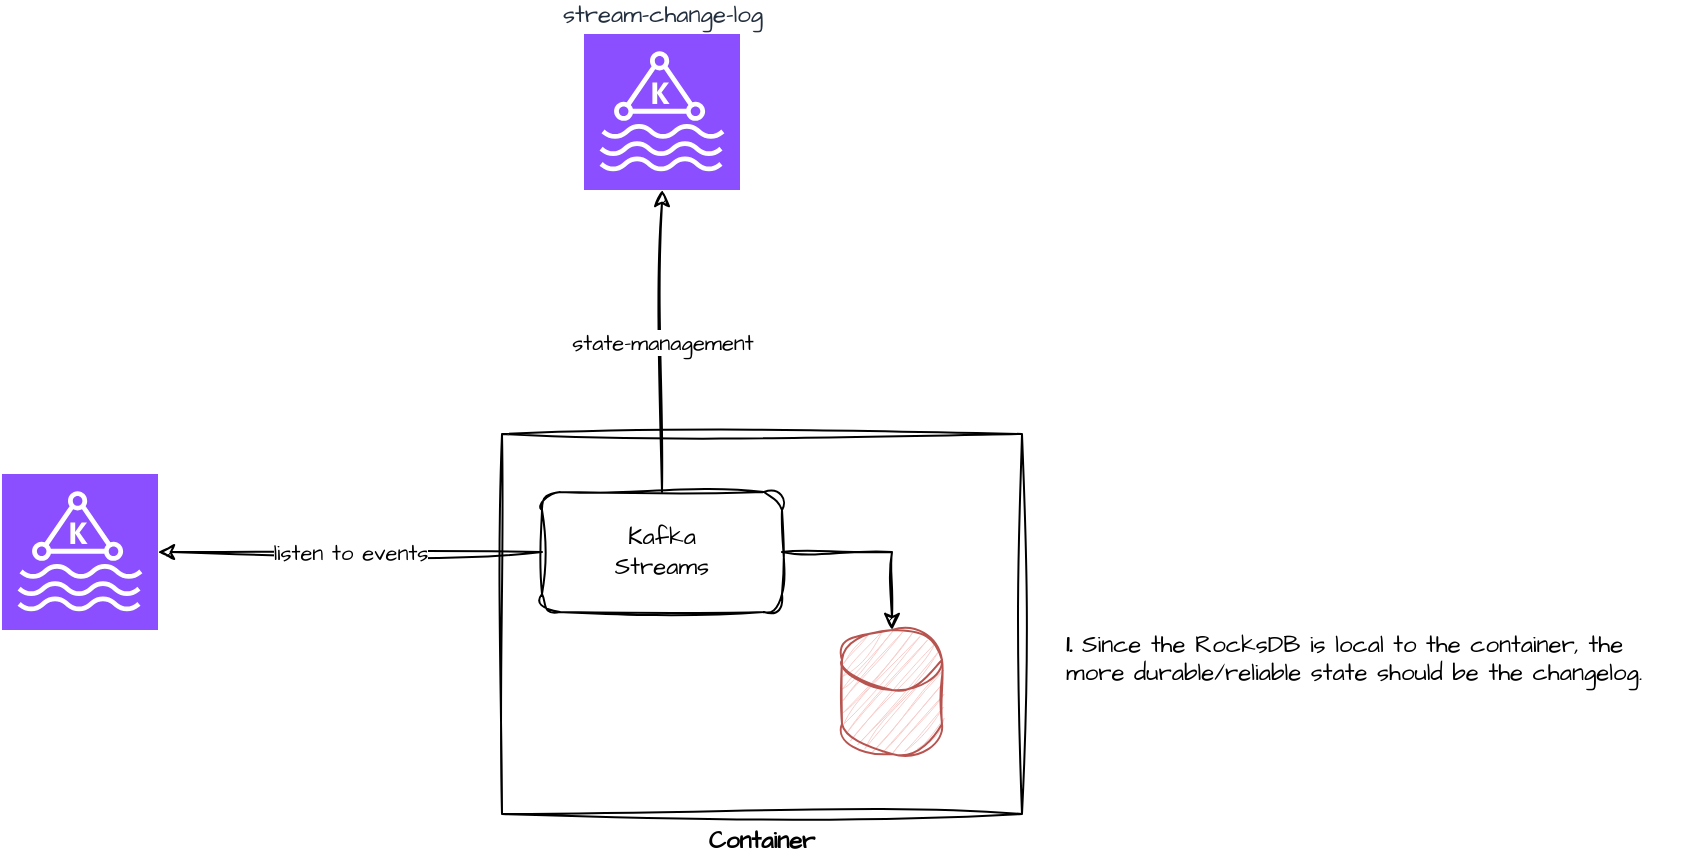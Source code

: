 <mxfile version="24.4.13" type="device" pages="2">
  <diagram name="Page-1" id="qOdK2vk6l0m_vYxS_rFG">
    <mxGraphModel dx="1430" dy="837" grid="1" gridSize="10" guides="1" tooltips="1" connect="1" arrows="1" fold="1" page="1" pageScale="1" pageWidth="827" pageHeight="1169" math="0" shadow="0">
      <root>
        <mxCell id="0" />
        <mxCell id="1" parent="0" />
        <mxCell id="Ek50FbaZ9vEGKxoU97t9-4" value="Container" style="rounded=0;whiteSpace=wrap;html=1;sketch=1;hachureGap=4;jiggle=2;curveFitting=1;fontFamily=Architects Daughter;fontSource=https%3A%2F%2Ffonts.googleapis.com%2Fcss%3Ffamily%3DArchitects%2BDaughter;fontStyle=1;labelPosition=center;verticalLabelPosition=bottom;align=center;verticalAlign=top;" vertex="1" parent="1">
          <mxGeometry x="260" y="270" width="260" height="190" as="geometry" />
        </mxCell>
        <mxCell id="Ek50FbaZ9vEGKxoU97t9-1" value="" style="sketch=0;points=[[0,0,0],[0.25,0,0],[0.5,0,0],[0.75,0,0],[1,0,0],[0,1,0],[0.25,1,0],[0.5,1,0],[0.75,1,0],[1,1,0],[0,0.25,0],[0,0.5,0],[0,0.75,0],[1,0.25,0],[1,0.5,0],[1,0.75,0]];outlineConnect=0;fontColor=#232F3E;fillColor=#8C4FFF;strokeColor=#ffffff;dashed=0;verticalLabelPosition=bottom;verticalAlign=top;align=center;html=1;fontSize=12;fontStyle=0;aspect=fixed;shape=mxgraph.aws4.resourceIcon;resIcon=mxgraph.aws4.managed_streaming_for_kafka;hachureGap=4;jiggle=2;curveFitting=1;fontFamily=Architects Daughter;fontSource=https%3A%2F%2Ffonts.googleapis.com%2Fcss%3Ffamily%3DArchitects%2BDaughter;" vertex="1" parent="1">
          <mxGeometry x="10" y="290" width="78" height="78" as="geometry" />
        </mxCell>
        <mxCell id="Ek50FbaZ9vEGKxoU97t9-3" value="listen to events" style="edgeStyle=orthogonalEdgeStyle;rounded=0;sketch=1;hachureGap=4;jiggle=2;curveFitting=1;orthogonalLoop=1;jettySize=auto;html=1;fontFamily=Architects Daughter;fontSource=https%3A%2F%2Ffonts.googleapis.com%2Fcss%3Ffamily%3DArchitects%2BDaughter;" edge="1" parent="1" source="Ek50FbaZ9vEGKxoU97t9-2" target="Ek50FbaZ9vEGKxoU97t9-1">
          <mxGeometry relative="1" as="geometry" />
        </mxCell>
        <mxCell id="Ek50FbaZ9vEGKxoU97t9-8" value="state-management" style="edgeStyle=orthogonalEdgeStyle;rounded=0;sketch=1;hachureGap=4;jiggle=2;curveFitting=1;orthogonalLoop=1;jettySize=auto;html=1;fontFamily=Architects Daughter;fontSource=https%3A%2F%2Ffonts.googleapis.com%2Fcss%3Ffamily%3DArchitects%2BDaughter;" edge="1" parent="1" source="Ek50FbaZ9vEGKxoU97t9-2" target="Ek50FbaZ9vEGKxoU97t9-7">
          <mxGeometry relative="1" as="geometry" />
        </mxCell>
        <mxCell id="Ek50FbaZ9vEGKxoU97t9-2" value="Kafka&lt;div&gt;Streams&lt;/div&gt;" style="rounded=1;whiteSpace=wrap;html=1;sketch=1;hachureGap=4;jiggle=2;curveFitting=1;fontFamily=Architects Daughter;fontSource=https%3A%2F%2Ffonts.googleapis.com%2Fcss%3Ffamily%3DArchitects%2BDaughter;" vertex="1" parent="1">
          <mxGeometry x="280" y="299" width="120" height="60" as="geometry" />
        </mxCell>
        <mxCell id="Ek50FbaZ9vEGKxoU97t9-5" value="" style="shape=cylinder3;whiteSpace=wrap;html=1;boundedLbl=1;backgroundOutline=1;size=15;sketch=1;hachureGap=4;jiggle=2;curveFitting=1;fontFamily=Architects Daughter;fontSource=https%3A%2F%2Ffonts.googleapis.com%2Fcss%3Ffamily%3DArchitects%2BDaughter;fillColor=#f8cecc;strokeColor=#b85450;" vertex="1" parent="1">
          <mxGeometry x="430" y="368" width="50" height="62" as="geometry" />
        </mxCell>
        <mxCell id="Ek50FbaZ9vEGKxoU97t9-6" style="edgeStyle=orthogonalEdgeStyle;rounded=0;sketch=1;hachureGap=4;jiggle=2;curveFitting=1;orthogonalLoop=1;jettySize=auto;html=1;entryX=0.5;entryY=0;entryDx=0;entryDy=0;entryPerimeter=0;fontFamily=Architects Daughter;fontSource=https%3A%2F%2Ffonts.googleapis.com%2Fcss%3Ffamily%3DArchitects%2BDaughter;" edge="1" parent="1" source="Ek50FbaZ9vEGKxoU97t9-2" target="Ek50FbaZ9vEGKxoU97t9-5">
          <mxGeometry relative="1" as="geometry" />
        </mxCell>
        <mxCell id="Ek50FbaZ9vEGKxoU97t9-7" value="stream-change-log" style="sketch=0;points=[[0,0,0],[0.25,0,0],[0.5,0,0],[0.75,0,0],[1,0,0],[0,1,0],[0.25,1,0],[0.5,1,0],[0.75,1,0],[1,1,0],[0,0.25,0],[0,0.5,0],[0,0.75,0],[1,0.25,0],[1,0.5,0],[1,0.75,0]];outlineConnect=0;fontColor=#232F3E;fillColor=#8C4FFF;strokeColor=#ffffff;dashed=0;verticalLabelPosition=top;verticalAlign=bottom;align=center;html=1;fontSize=12;fontStyle=0;aspect=fixed;shape=mxgraph.aws4.resourceIcon;resIcon=mxgraph.aws4.managed_streaming_for_kafka;hachureGap=4;jiggle=2;curveFitting=1;fontFamily=Architects Daughter;fontSource=https%3A%2F%2Ffonts.googleapis.com%2Fcss%3Ffamily%3DArchitects%2BDaughter;labelPosition=center;" vertex="1" parent="1">
          <mxGeometry x="301" y="70" width="78" height="78" as="geometry" />
        </mxCell>
        <mxCell id="Ek50FbaZ9vEGKxoU97t9-9" value="&lt;b&gt;1.&lt;/b&gt; Since the RocksDB is local to the container, the more durable/reliable state should be the changelog.&lt;div&gt;&amp;nbsp;&lt;/div&gt;" style="text;html=1;align=left;verticalAlign=middle;whiteSpace=wrap;rounded=0;fontFamily=Architects Daughter;fontSource=https%3A%2F%2Ffonts.googleapis.com%2Fcss%3Ffamily%3DArchitects%2BDaughter;" vertex="1" parent="1">
          <mxGeometry x="540" y="359" width="310" height="62" as="geometry" />
        </mxCell>
      </root>
    </mxGraphModel>
  </diagram>
  <diagram id="h6xyWP9tSLK6ejb03Px2" name="application-overview">
    <mxGraphModel dx="1242" dy="2047" grid="1" gridSize="10" guides="1" tooltips="1" connect="1" arrows="1" fold="1" page="1" pageScale="1" pageWidth="827" pageHeight="1169" math="0" shadow="0">
      <root>
        <mxCell id="0" />
        <mxCell id="1" parent="0" />
        <mxCell id="0g-_WMnzdPhhDeyixYSi-1" value="demo-topic" style="sketch=0;points=[[0,0,0],[0.25,0,0],[0.5,0,0],[0.75,0,0],[1,0,0],[0,1,0],[0.25,1,0],[0.5,1,0],[0.75,1,0],[1,1,0],[0,0.25,0],[0,0.5,0],[0,0.75,0],[1,0.25,0],[1,0.5,0],[1,0.75,0]];outlineConnect=0;fontColor=#232F3E;fillColor=#8C4FFF;strokeColor=#ffffff;dashed=0;verticalLabelPosition=bottom;verticalAlign=top;align=center;html=1;fontSize=12;fontStyle=1;aspect=fixed;shape=mxgraph.aws4.resourceIcon;resIcon=mxgraph.aws4.managed_streaming_for_kafka;hachureGap=4;jiggle=2;curveFitting=1;fontFamily=Verdana;" vertex="1" parent="1">
          <mxGeometry x="350" y="111" width="78" height="78" as="geometry" />
        </mxCell>
        <mxCell id="0g-_WMnzdPhhDeyixYSi-3" style="rounded=0;sketch=1;hachureGap=4;jiggle=2;curveFitting=1;orthogonalLoop=1;jettySize=auto;html=1;fontFamily=Architects Daughter;fontSource=https%3A%2F%2Ffonts.googleapis.com%2Fcss%3Ffamily%3DArchitects%2BDaughter;" edge="1" parent="1" source="0g-_WMnzdPhhDeyixYSi-2" target="0g-_WMnzdPhhDeyixYSi-1">
          <mxGeometry relative="1" as="geometry" />
        </mxCell>
        <mxCell id="0g-_WMnzdPhhDeyixYSi-2" value="Producer" style="rounded=1;whiteSpace=wrap;html=1;sketch=1;hachureGap=4;jiggle=2;curveFitting=1;fontFamily=Verdana;fillColor=#dae8fc;strokeColor=#6c8ebf;" vertex="1" parent="1">
          <mxGeometry x="30" y="120" width="120" height="60" as="geometry" />
        </mxCell>
        <mxCell id="0g-_WMnzdPhhDeyixYSi-5" value="&lt;font face=&quot;Verdana&quot;&gt;creates Streams&lt;/font&gt;&lt;div&gt;&lt;font face=&quot;qBf6yuCa71WEjWVNhbm_&quot;&gt;using @Bean&lt;/font&gt;&lt;/div&gt;" style="edgeStyle=none;rounded=0;hachureGap=4;orthogonalLoop=1;jettySize=auto;html=1;fontFamily=Architects Daughter;fontSource=https%3A%2F%2Ffonts.googleapis.com%2Fcss%3Ffamily%3DArchitects%2BDaughter;dashed=1;exitX=0.472;exitY=-0.067;exitDx=0;exitDy=0;exitPerimeter=0;" edge="1" parent="1" source="0g-_WMnzdPhhDeyixYSi-4" target="0g-_WMnzdPhhDeyixYSi-6">
          <mxGeometry relative="1" as="geometry">
            <mxPoint x="690" y="60" as="targetPoint" />
          </mxGeometry>
        </mxCell>
        <mxCell id="0g-_WMnzdPhhDeyixYSi-7" value="&lt;font face=&quot;Verdana&quot;&gt;creates Streams&lt;/font&gt;&lt;div&gt;&lt;font face=&quot;qBf6yuCa71WEjWVNhbm_&quot;&gt;using @Bean&lt;/font&gt;&lt;/div&gt;" style="edgeStyle=none;rounded=0;hachureGap=4;orthogonalLoop=1;jettySize=auto;html=1;fontFamily=Architects Daughter;fontSource=https%3A%2F%2Ffonts.googleapis.com%2Fcss%3Ffamily%3DArchitects%2BDaughter;dashed=1;exitX=0.5;exitY=1;exitDx=0;exitDy=0;" edge="1" parent="1" source="0g-_WMnzdPhhDeyixYSi-4" target="0g-_WMnzdPhhDeyixYSi-8">
          <mxGeometry relative="1" as="geometry">
            <mxPoint x="820" y="30" as="targetPoint" />
          </mxGeometry>
        </mxCell>
        <mxCell id="0g-_WMnzdPhhDeyixYSi-4" value="KafkaStreamConfig" style="rounded=1;whiteSpace=wrap;html=1;hachureGap=4;fontFamily=Verdana;fillColor=#f5f5f5;fontColor=#333333;strokeColor=#666666;" vertex="1" parent="1">
          <mxGeometry x="600" y="140" width="250" height="60" as="geometry" />
        </mxCell>
        <mxCell id="0g-_WMnzdPhhDeyixYSi-9" style="edgeStyle=none;rounded=0;sketch=1;hachureGap=4;jiggle=2;curveFitting=1;orthogonalLoop=1;jettySize=auto;html=1;fontFamily=Architects Daughter;fontSource=https%3A%2F%2Ffonts.googleapis.com%2Fcss%3Ffamily%3DArchitects%2BDaughter;" edge="1" parent="1" source="0g-_WMnzdPhhDeyixYSi-6" target="0g-_WMnzdPhhDeyixYSi-1">
          <mxGeometry relative="1" as="geometry" />
        </mxCell>
        <mxCell id="0g-_WMnzdPhhDeyixYSi-11" style="edgeStyle=none;rounded=0;sketch=1;hachureGap=4;jiggle=2;curveFitting=1;orthogonalLoop=1;jettySize=auto;html=1;fontFamily=Architects Daughter;fontSource=https%3A%2F%2Ffonts.googleapis.com%2Fcss%3Ffamily%3DArchitects%2BDaughter;" edge="1" parent="1" source="0g-_WMnzdPhhDeyixYSi-6" target="0g-_WMnzdPhhDeyixYSi-12">
          <mxGeometry relative="1" as="geometry">
            <mxPoint x="1060" y="90" as="targetPoint" />
          </mxGeometry>
        </mxCell>
        <mxCell id="0g-_WMnzdPhhDeyixYSi-6" value="KStream-Processor" style="rounded=1;whiteSpace=wrap;html=1;hachureGap=4;fontFamily=Verdana;fillColor=#dae8fc;strokeColor=#6c8ebf;" vertex="1" parent="1">
          <mxGeometry x="640" y="-69" width="170" height="60" as="geometry" />
        </mxCell>
        <mxCell id="0g-_WMnzdPhhDeyixYSi-10" style="edgeStyle=none;rounded=0;sketch=1;hachureGap=4;jiggle=2;curveFitting=1;orthogonalLoop=1;jettySize=auto;html=1;entryX=1;entryY=0.75;entryDx=0;entryDy=0;entryPerimeter=0;fontFamily=Architects Daughter;fontSource=https%3A%2F%2Ffonts.googleapis.com%2Fcss%3Ffamily%3DArchitects%2BDaughter;exitX=0;exitY=0;exitDx=0;exitDy=0;" edge="1" parent="1" source="0g-_WMnzdPhhDeyixYSi-8" target="0g-_WMnzdPhhDeyixYSi-1">
          <mxGeometry relative="1" as="geometry" />
        </mxCell>
        <mxCell id="0g-_WMnzdPhhDeyixYSi-13" style="edgeStyle=none;rounded=0;sketch=1;hachureGap=4;jiggle=2;curveFitting=1;orthogonalLoop=1;jettySize=auto;html=1;fontFamily=Architects Daughter;fontSource=https%3A%2F%2Ffonts.googleapis.com%2Fcss%3Ffamily%3DArchitects%2BDaughter;" edge="1" parent="1" source="0g-_WMnzdPhhDeyixYSi-12" target="0g-_WMnzdPhhDeyixYSi-14">
          <mxGeometry relative="1" as="geometry">
            <mxPoint x="1320" y="-40" as="targetPoint" />
          </mxGeometry>
        </mxCell>
        <mxCell id="0g-_WMnzdPhhDeyixYSi-12" value="demo-texas-toyota-sales" style="sketch=0;points=[[0,0,0],[0.25,0,0],[0.5,0,0],[0.75,0,0],[1,0,0],[0,1,0],[0.25,1,0],[0.5,1,0],[0.75,1,0],[1,1,0],[0,0.25,0],[0,0.5,0],[0,0.75,0],[1,0.25,0],[1,0.5,0],[1,0.75,0]];outlineConnect=0;fontColor=#232F3E;fillColor=#8C4FFF;strokeColor=#ffffff;dashed=0;verticalLabelPosition=bottom;verticalAlign=top;align=center;fontSize=12;fontStyle=1;aspect=fixed;shape=mxgraph.aws4.resourceIcon;resIcon=mxgraph.aws4.managed_streaming_for_kafka;hachureGap=4;jiggle=2;curveFitting=1;fontFamily=Verdana;html=1;" vertex="1" parent="1">
          <mxGeometry x="1070" y="-78" width="78" height="78" as="geometry" />
        </mxCell>
        <mxCell id="0g-_WMnzdPhhDeyixYSi-14" value="KafkaTexasTopicListener" style="rounded=1;sketch=1;hachureGap=4;jiggle=2;curveFitting=1;fontFamily=Verdana;fontStyle=0" vertex="1" parent="1">
          <mxGeometry x="1340" y="-69" width="260" height="60" as="geometry" />
        </mxCell>
        <mxCell id="0g-_WMnzdPhhDeyixYSi-17" value="" style="group" vertex="1" connectable="0" parent="1">
          <mxGeometry x="520" y="340" width="410" height="170" as="geometry" />
        </mxCell>
        <mxCell id="0g-_WMnzdPhhDeyixYSi-8" value="KTable-Processor" style="rounded=1;whiteSpace=wrap;html=1;hachureGap=4;fontFamily=Verdana;fillColor=#dae8fc;strokeColor=#6c8ebf;" vertex="1" parent="0g-_WMnzdPhhDeyixYSi-17">
          <mxGeometry width="410" height="170" as="geometry" />
        </mxCell>
        <mxCell id="0g-_WMnzdPhhDeyixYSi-15" value="state-store&#xa;(dealer-sales-amount)" style="shape=cylinder3;boundedLbl=1;backgroundOutline=1;size=15;hachureGap=4;fontFamily=Verdana;labelPosition=center;verticalLabelPosition=bottom;align=center;verticalAlign=top;fillColor=#f8cecc;strokeColor=#b85450;" vertex="1" parent="0g-_WMnzdPhhDeyixYSi-17">
          <mxGeometry x="307" y="60" width="50" height="70" as="geometry" />
        </mxCell>
        <mxCell id="0g-_WMnzdPhhDeyixYSi-18" value="SpringBoot Application" style="rounded=1;whiteSpace=wrap;html=1;sketch=1;hachureGap=4;jiggle=2;curveFitting=1;fontFamily=Verdana;labelPosition=center;verticalLabelPosition=bottom;align=center;verticalAlign=top;" vertex="1" parent="1">
          <mxGeometry x="1180" y="160" width="340" height="120" as="geometry" />
        </mxCell>
        <mxCell id="0g-_WMnzdPhhDeyixYSi-19" value="ReadOnlyKeyValueStore" style="text;align=center;verticalAlign=middle;rounded=0;fontFamily=Verdana;labelBorderColor=default;textShadow=1;labelBackgroundColor=#FF9C9C;" vertex="1" parent="1">
          <mxGeometry x="1200" y="230" width="180" height="30" as="geometry" />
        </mxCell>
        <mxCell id="0g-_WMnzdPhhDeyixYSi-20" style="edgeStyle=none;rounded=0;sketch=1;hachureGap=4;jiggle=2;curveFitting=1;orthogonalLoop=1;jettySize=auto;html=1;entryX=1;entryY=0.5;entryDx=0;entryDy=0;entryPerimeter=0;fontFamily=Architects Daughter;fontSource=https%3A%2F%2Ffonts.googleapis.com%2Fcss%3Ffamily%3DArchitects%2BDaughter;exitX=0;exitY=1;exitDx=0;exitDy=0;" edge="1" parent="1" source="0g-_WMnzdPhhDeyixYSi-19" target="0g-_WMnzdPhhDeyixYSi-15">
          <mxGeometry relative="1" as="geometry" />
        </mxCell>
        <mxCell id="0g-_WMnzdPhhDeyixYSi-22" value="HTTP" style="edgeStyle=none;rounded=0;sketch=1;hachureGap=4;jiggle=2;curveFitting=1;orthogonalLoop=1;jettySize=auto;html=1;entryX=1;entryY=0.5;entryDx=0;entryDy=0;fontFamily=Verdana;fontStyle=1;fontSize=12;" edge="1" parent="1" source="0g-_WMnzdPhhDeyixYSi-21" target="0g-_WMnzdPhhDeyixYSi-18">
          <mxGeometry relative="1" as="geometry" />
        </mxCell>
        <mxCell id="0g-_WMnzdPhhDeyixYSi-21" value="Client" style="shape=umlActor;verticalLabelPosition=bottom;verticalAlign=top;html=1;outlineConnect=0;sketch=1;hachureGap=4;jiggle=2;curveFitting=1;fontFamily=Architects Daughter;fontSource=https%3A%2F%2Ffonts.googleapis.com%2Fcss%3Ffamily%3DArchitects%2BDaughter;" vertex="1" parent="1">
          <mxGeometry x="1780" y="190" width="30" height="60" as="geometry" />
        </mxCell>
      </root>
    </mxGraphModel>
  </diagram>
</mxfile>
